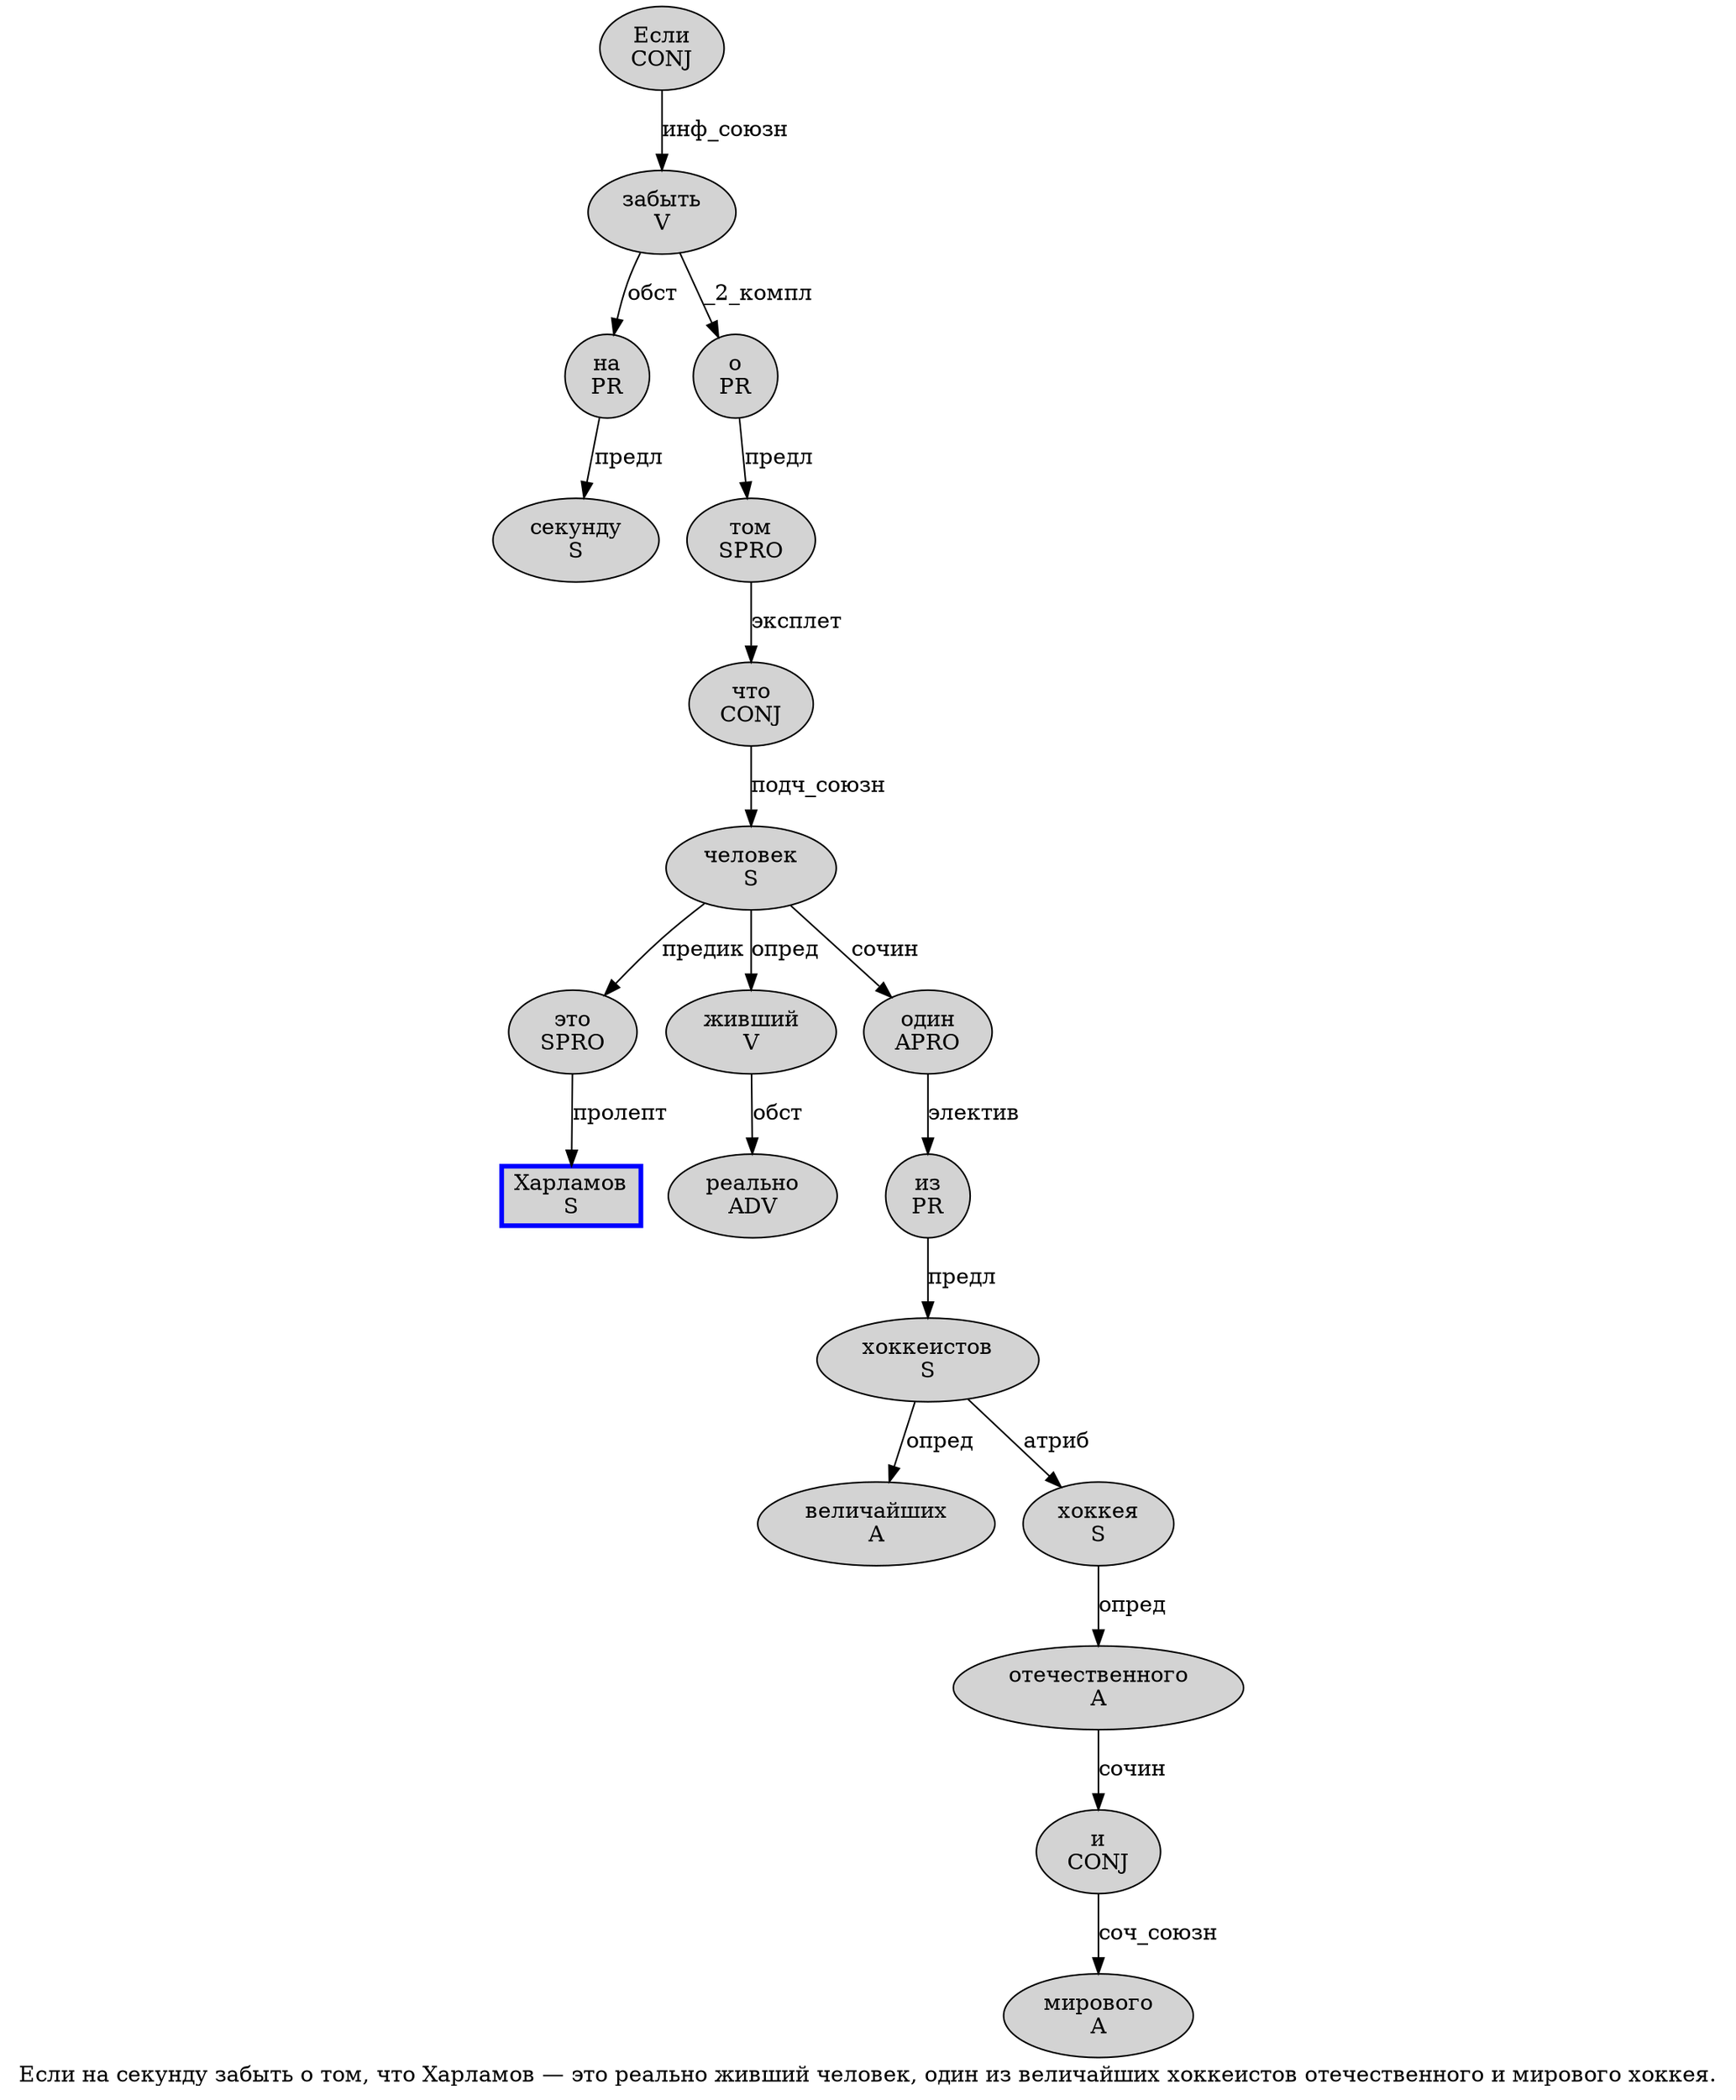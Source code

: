 digraph SENTENCE_3214 {
	graph [label="Если на секунду забыть о том, что Харламов — это реально живший человек, один из величайших хоккеистов отечественного и мирового хоккея."]
	node [style=filled]
		0 [label="Если
CONJ" color="" fillcolor=lightgray penwidth=1 shape=ellipse]
		1 [label="на
PR" color="" fillcolor=lightgray penwidth=1 shape=ellipse]
		2 [label="секунду
S" color="" fillcolor=lightgray penwidth=1 shape=ellipse]
		3 [label="забыть
V" color="" fillcolor=lightgray penwidth=1 shape=ellipse]
		4 [label="о
PR" color="" fillcolor=lightgray penwidth=1 shape=ellipse]
		5 [label="том
SPRO" color="" fillcolor=lightgray penwidth=1 shape=ellipse]
		7 [label="что
CONJ" color="" fillcolor=lightgray penwidth=1 shape=ellipse]
		8 [label="Харламов
S" color=blue fillcolor=lightgray penwidth=3 shape=box]
		10 [label="это
SPRO" color="" fillcolor=lightgray penwidth=1 shape=ellipse]
		11 [label="реально
ADV" color="" fillcolor=lightgray penwidth=1 shape=ellipse]
		12 [label="живший
V" color="" fillcolor=lightgray penwidth=1 shape=ellipse]
		13 [label="человек
S" color="" fillcolor=lightgray penwidth=1 shape=ellipse]
		15 [label="один
APRO" color="" fillcolor=lightgray penwidth=1 shape=ellipse]
		16 [label="из
PR" color="" fillcolor=lightgray penwidth=1 shape=ellipse]
		17 [label="величайших
A" color="" fillcolor=lightgray penwidth=1 shape=ellipse]
		18 [label="хоккеистов
S" color="" fillcolor=lightgray penwidth=1 shape=ellipse]
		19 [label="отечественного
A" color="" fillcolor=lightgray penwidth=1 shape=ellipse]
		20 [label="и
CONJ" color="" fillcolor=lightgray penwidth=1 shape=ellipse]
		21 [label="мирового
A" color="" fillcolor=lightgray penwidth=1 shape=ellipse]
		22 [label="хоккея
S" color="" fillcolor=lightgray penwidth=1 shape=ellipse]
			19 -> 20 [label="сочин"]
			18 -> 17 [label="опред"]
			18 -> 22 [label="атриб"]
			13 -> 10 [label="предик"]
			13 -> 12 [label="опред"]
			13 -> 15 [label="сочин"]
			5 -> 7 [label="эксплет"]
			22 -> 19 [label="опред"]
			12 -> 11 [label="обст"]
			0 -> 3 [label="инф_союзн"]
			10 -> 8 [label="пролепт"]
			16 -> 18 [label="предл"]
			15 -> 16 [label="электив"]
			3 -> 1 [label="обст"]
			3 -> 4 [label="_2_компл"]
			4 -> 5 [label="предл"]
			7 -> 13 [label="подч_союзн"]
			20 -> 21 [label="соч_союзн"]
			1 -> 2 [label="предл"]
}